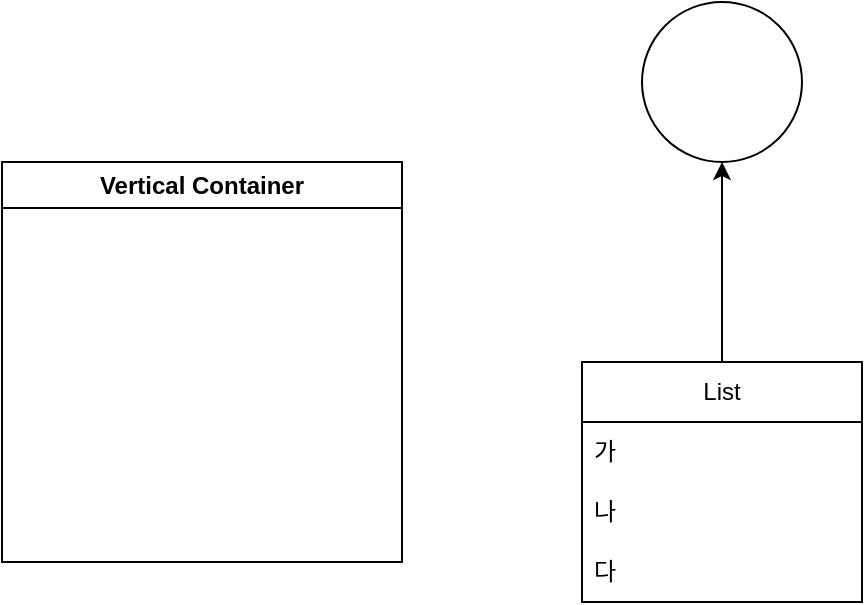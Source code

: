 <mxfile version="28.0.6">
  <diagram name="페이지-1" id="aJLc9KLfhAeRs0FnKRRF">
    <mxGraphModel dx="953" dy="733" grid="1" gridSize="10" guides="1" tooltips="1" connect="1" arrows="1" fold="1" page="1" pageScale="1" pageWidth="1169" pageHeight="1654" math="0" shadow="0">
      <root>
        <mxCell id="0" />
        <mxCell id="1" parent="0" />
        <mxCell id="MoXaetpKi9sZIfKroKC8-7" value="" style="edgeStyle=orthogonalEdgeStyle;rounded=0;orthogonalLoop=1;jettySize=auto;html=1;" edge="1" parent="1" source="MoXaetpKi9sZIfKroKC8-1" target="MoXaetpKi9sZIfKroKC8-6">
          <mxGeometry relative="1" as="geometry" />
        </mxCell>
        <mxCell id="MoXaetpKi9sZIfKroKC8-1" value="List" style="swimlane;fontStyle=0;childLayout=stackLayout;horizontal=1;startSize=30;horizontalStack=0;resizeParent=1;resizeParentMax=0;resizeLast=0;collapsible=1;marginBottom=0;whiteSpace=wrap;html=1;" vertex="1" parent="1">
          <mxGeometry x="410" y="180" width="140" height="120" as="geometry" />
        </mxCell>
        <mxCell id="MoXaetpKi9sZIfKroKC8-2" value="가" style="text;strokeColor=none;fillColor=none;align=left;verticalAlign=middle;spacingLeft=4;spacingRight=4;overflow=hidden;points=[[0,0.5],[1,0.5]];portConstraint=eastwest;rotatable=0;whiteSpace=wrap;html=1;" vertex="1" parent="MoXaetpKi9sZIfKroKC8-1">
          <mxGeometry y="30" width="140" height="30" as="geometry" />
        </mxCell>
        <mxCell id="MoXaetpKi9sZIfKroKC8-3" value="나" style="text;strokeColor=none;fillColor=none;align=left;verticalAlign=middle;spacingLeft=4;spacingRight=4;overflow=hidden;points=[[0,0.5],[1,0.5]];portConstraint=eastwest;rotatable=0;whiteSpace=wrap;html=1;" vertex="1" parent="MoXaetpKi9sZIfKroKC8-1">
          <mxGeometry y="60" width="140" height="30" as="geometry" />
        </mxCell>
        <mxCell id="MoXaetpKi9sZIfKroKC8-4" value="다" style="text;strokeColor=none;fillColor=none;align=left;verticalAlign=middle;spacingLeft=4;spacingRight=4;overflow=hidden;points=[[0,0.5],[1,0.5]];portConstraint=eastwest;rotatable=0;whiteSpace=wrap;html=1;" vertex="1" parent="MoXaetpKi9sZIfKroKC8-1">
          <mxGeometry y="90" width="140" height="30" as="geometry" />
        </mxCell>
        <mxCell id="MoXaetpKi9sZIfKroKC8-5" value="Vertical Container" style="swimlane;whiteSpace=wrap;html=1;" vertex="1" parent="1">
          <mxGeometry x="120" y="80" width="200" height="200" as="geometry" />
        </mxCell>
        <mxCell id="MoXaetpKi9sZIfKroKC8-6" value="" style="ellipse;whiteSpace=wrap;html=1;fontStyle=0;startSize=30;horizontal=1;" vertex="1" parent="1">
          <mxGeometry x="440" width="80" height="80" as="geometry" />
        </mxCell>
      </root>
    </mxGraphModel>
  </diagram>
</mxfile>
